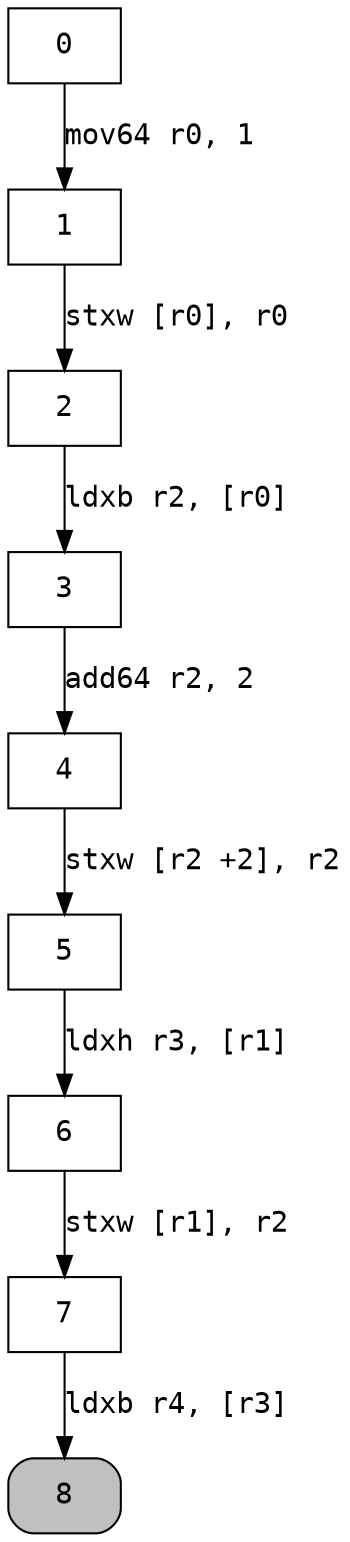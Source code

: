 digraph cfg { 
node [fontname="monospace"];
node [shape=box];
edge [fontname="monospace"];
  0 -> 1 [label="mov64 r0, 1"];
  1 -> 2 [label="stxw [r0], r0"];
  2 -> 3 [label="ldxb r2, [r0]"];
  3 -> 4 [label="add64 r2, 2"];
  4 -> 5 [label="stxw [r2 +2], r2"];
  5 -> 6 [label="ldxh r3, [r1]"];
  6 -> 7 [label="stxw [r1], r2"];
  7 -> 8 [label="ldxb r4, [r3]"];
8 [style="rounded,filled",fillcolor=grey];
}